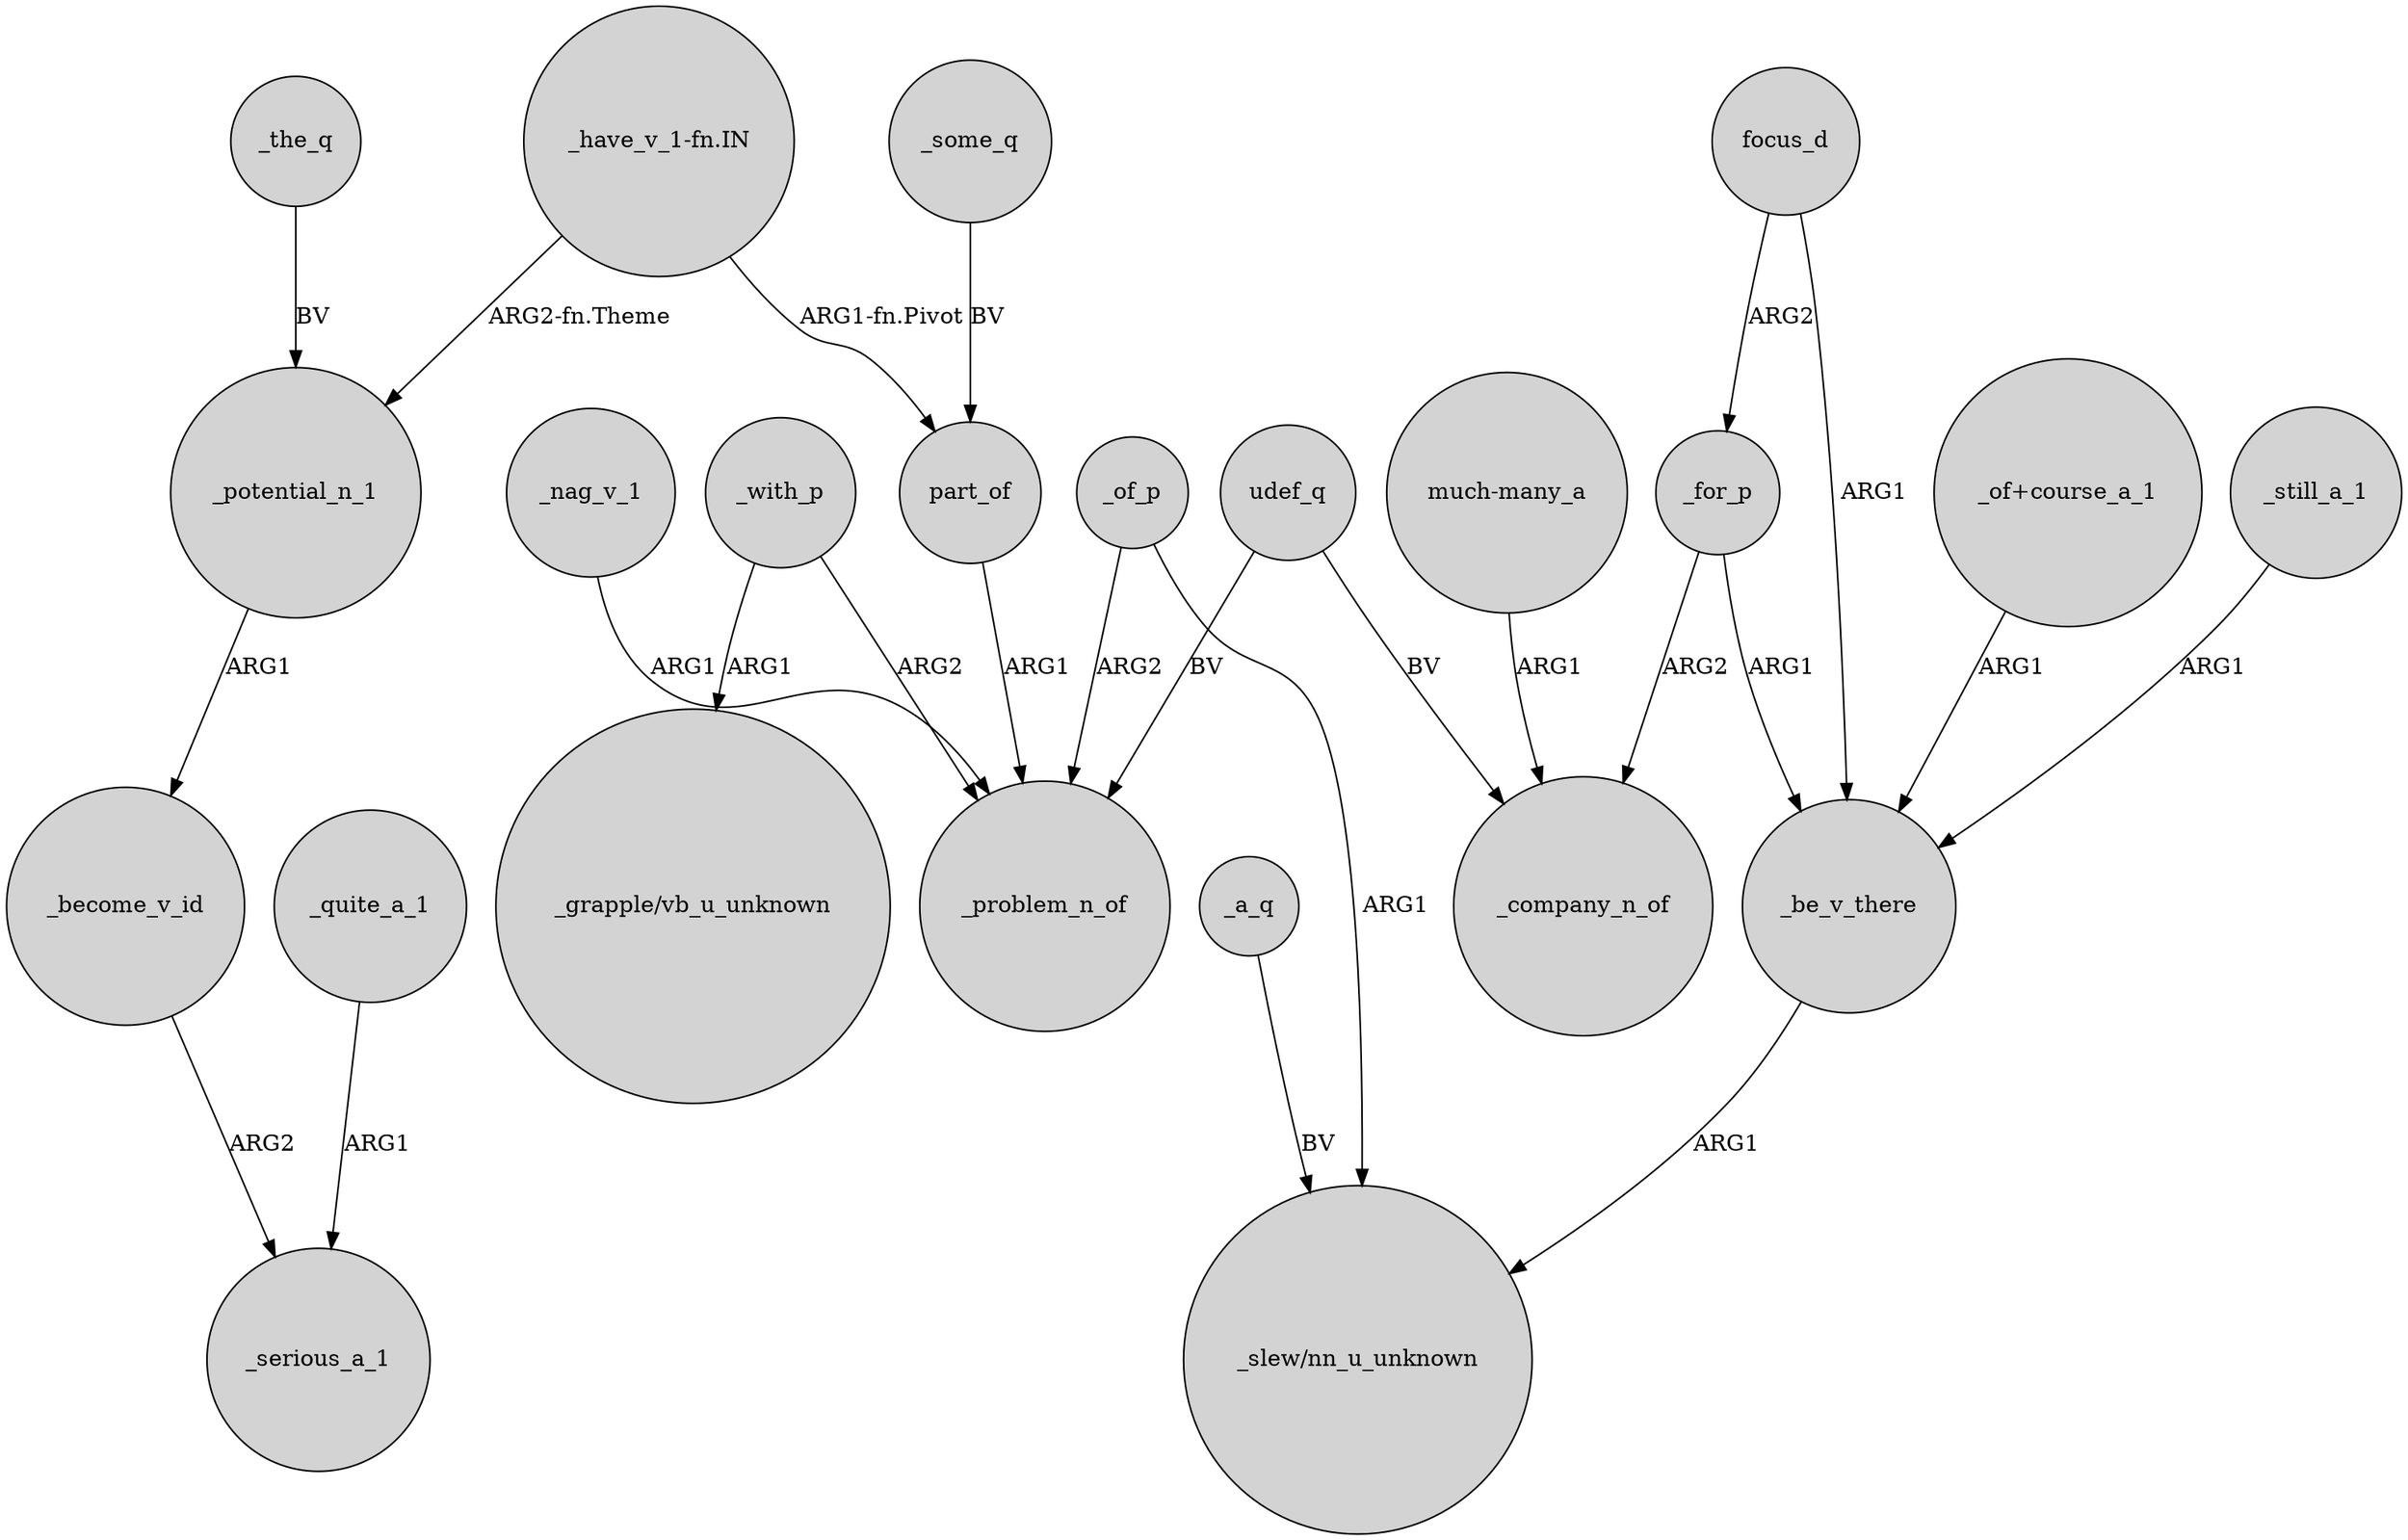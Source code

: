 digraph {
	node [shape=circle style=filled]
	_still_a_1 -> _be_v_there [label=ARG1]
	_of_p -> _problem_n_of [label=ARG2]
	_of_p -> "_slew/nn_u_unknown" [label=ARG1]
	_the_q -> _potential_n_1 [label=BV]
	_with_p -> _problem_n_of [label=ARG2]
	_become_v_id -> _serious_a_1 [label=ARG2]
	_for_p -> _be_v_there [label=ARG1]
	"_have_v_1-fn.IN" -> part_of [label="ARG1-fn.Pivot"]
	"_of+course_a_1" -> _be_v_there [label=ARG1]
	udef_q -> _problem_n_of [label=BV]
	focus_d -> _for_p [label=ARG2]
	_some_q -> part_of [label=BV]
	_be_v_there -> "_slew/nn_u_unknown" [label=ARG1]
	_potential_n_1 -> _become_v_id [label=ARG1]
	"much-many_a" -> _company_n_of [label=ARG1]
	_for_p -> _company_n_of [label=ARG2]
	_with_p -> "_grapple/vb_u_unknown" [label=ARG1]
	"_have_v_1-fn.IN" -> _potential_n_1 [label="ARG2-fn.Theme"]
	part_of -> _problem_n_of [label=ARG1]
	focus_d -> _be_v_there [label=ARG1]
	udef_q -> _company_n_of [label=BV]
	_quite_a_1 -> _serious_a_1 [label=ARG1]
	_nag_v_1 -> _problem_n_of [label=ARG1]
	_a_q -> "_slew/nn_u_unknown" [label=BV]
}
